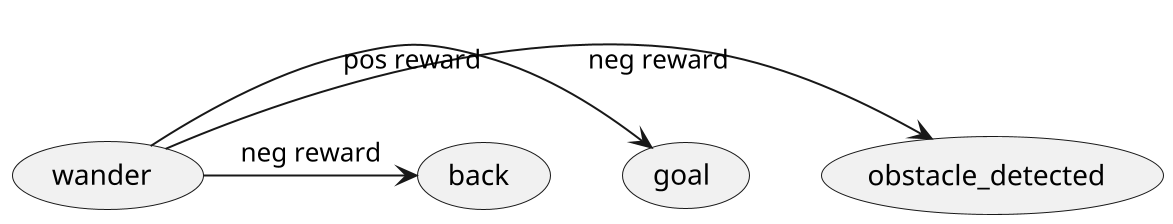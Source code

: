 @startuml name
scale 2
top to bottom direction
skinparam packageStyle rect
(wander)->(obstacle_detected): neg reward
(wander)->(goal): pos reward
(wander)->(back): neg reward

@enduml